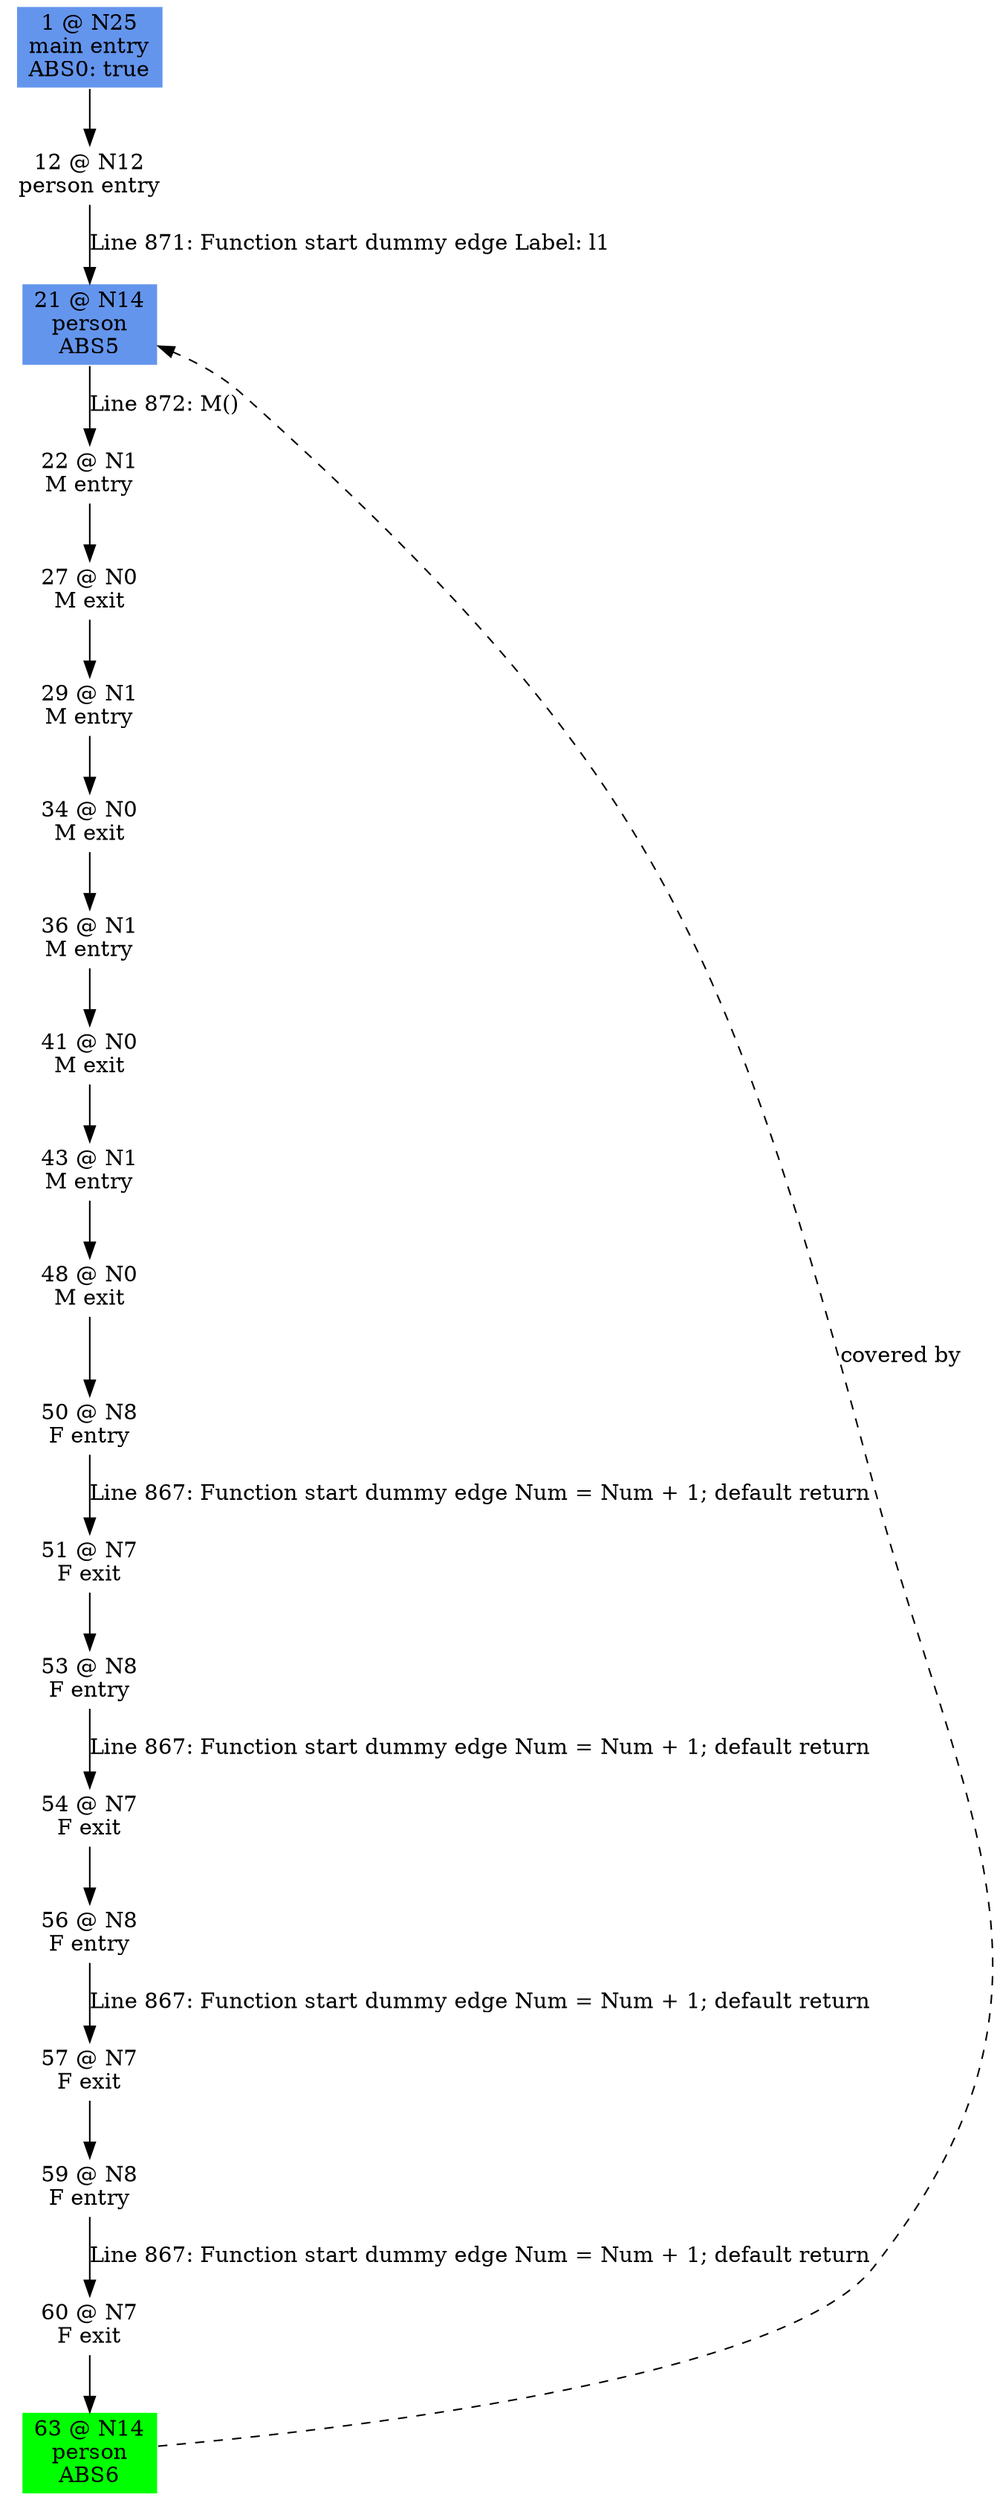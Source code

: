 digraph ARG {
node [style="filled" shape="box" color="white"]
1 [fillcolor="cornflowerblue" label="1 @ N25\nmain entry\nABS0: true" id="1"]
12 [label="12 @ N12\nperson entry" id="12"]
21 [fillcolor="cornflowerblue" label="21 @ N14\nperson\nABS5" id="21"]
22 [label="22 @ N1\nM entry" id="22"]
27 [label="27 @ N0\nM exit" id="27"]
29 [label="29 @ N1\nM entry" id="29"]
34 [label="34 @ N0\nM exit" id="34"]
36 [label="36 @ N1\nM entry" id="36"]
41 [label="41 @ N0\nM exit" id="41"]
43 [label="43 @ N1\nM entry" id="43"]
48 [label="48 @ N0\nM exit" id="48"]
50 [label="50 @ N8\nF entry" id="50"]
51 [label="51 @ N7\nF exit" id="51"]
53 [label="53 @ N8\nF entry" id="53"]
54 [label="54 @ N7\nF exit" id="54"]
56 [label="56 @ N8\nF entry" id="56"]
57 [label="57 @ N7\nF exit" id="57"]
59 [label="59 @ N8\nF entry" id="59"]
60 [label="60 @ N7\nF exit" id="60"]
63 [fillcolor="green" label="63 @ N14\nperson\nABS6" id="63"]
1 -> 12 []
12 -> 21 [label="Line 871: Function start dummy edge Label: l1" id="12 -> 21"]
63 -> 21 [style="dashed" weight="0" label="covered by"]
21 -> 22 [label="Line 872: M()" id="21 -> 22"]
22 -> 27 []
27 -> 29 []
29 -> 34 []
34 -> 36 []
36 -> 41 []
41 -> 43 []
43 -> 48 []
48 -> 50 []
50 -> 51 [label="Line 867: Function start dummy edge Num = Num + 1; default return" id="50 -> 51"]
51 -> 53 []
53 -> 54 [label="Line 867: Function start dummy edge Num = Num + 1; default return" id="53 -> 54"]
54 -> 56 []
56 -> 57 [label="Line 867: Function start dummy edge Num = Num + 1; default return" id="56 -> 57"]
57 -> 59 []
59 -> 60 [label="Line 867: Function start dummy edge Num = Num + 1; default return" id="59 -> 60"]
60 -> 63 []
}
